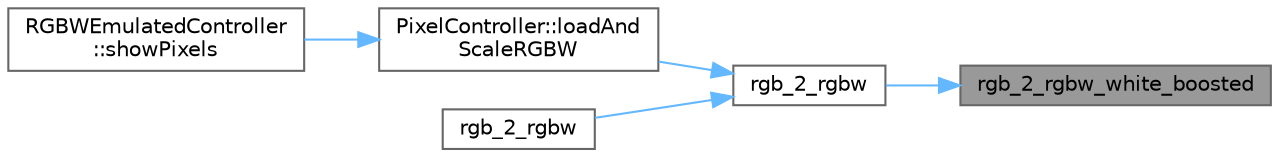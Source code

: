 digraph "rgb_2_rgbw_white_boosted"
{
 // LATEX_PDF_SIZE
  bgcolor="transparent";
  edge [fontname=Helvetica,fontsize=10,labelfontname=Helvetica,labelfontsize=10];
  node [fontname=Helvetica,fontsize=10,shape=box,height=0.2,width=0.4];
  rankdir="RL";
  Node1 [id="Node000001",label="rgb_2_rgbw_white_boosted",height=0.2,width=0.4,color="gray40", fillcolor="grey60", style="filled", fontcolor="black",tooltip="Converts RGB to RGBW with a boosted white channel."];
  Node1 -> Node2 [id="edge1_Node000001_Node000002",dir="back",color="steelblue1",style="solid",tooltip=" "];
  Node2 [id="Node000002",label="rgb_2_rgbw",height=0.2,width=0.4,color="grey40", fillcolor="white", style="filled",URL="$d7/dbb/rgbw_8h_ae9cf94c7bddcd484c4f03b0c69b7770a.html#ae9cf94c7bddcd484c4f03b0c69b7770a",tooltip="Converts RGB to RGBW using one of the functions."];
  Node2 -> Node3 [id="edge2_Node000002_Node000003",dir="back",color="steelblue1",style="solid",tooltip=" "];
  Node3 [id="Node000003",label="PixelController::loadAnd\lScaleRGBW",height=0.2,width=0.4,color="grey40", fillcolor="white", style="filled",URL="$d0/dee/struct_pixel_controller_aa75c347910343e54b608faf4f4a002bd.html#aa75c347910343e54b608faf4f4a002bd",tooltip=" "];
  Node3 -> Node4 [id="edge3_Node000003_Node000004",dir="back",color="steelblue1",style="solid",tooltip=" "];
  Node4 [id="Node000004",label="RGBWEmulatedController\l::showPixels",height=0.2,width=0.4,color="grey40", fillcolor="white", style="filled",URL="$d5/d83/class_r_g_b_w_emulated_controller_aba9a2f023f2950dbcdf3c2482f765350.html#aba9a2f023f2950dbcdf3c2482f765350",tooltip="Send the LED data to the strip."];
  Node2 -> Node5 [id="edge4_Node000002_Node000005",dir="back",color="steelblue1",style="solid",tooltip=" "];
  Node5 [id="Node000005",label="rgb_2_rgbw",height=0.2,width=0.4,color="grey40", fillcolor="white", style="filled",URL="$d7/dbb/rgbw_8h_a805fb8e51eafd6f8bd25ea28e0f0990c.html#a805fb8e51eafd6f8bd25ea28e0f0990c",tooltip=" "];
}
